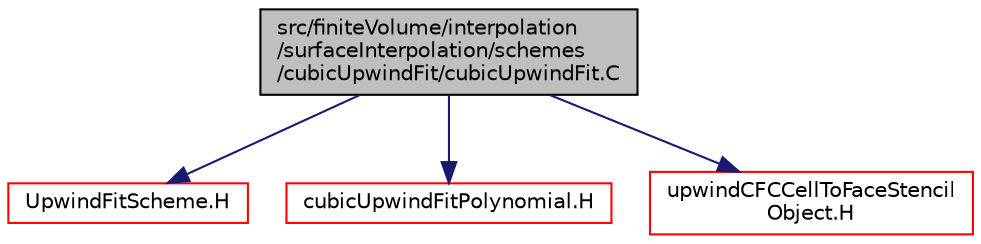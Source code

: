 digraph "src/finiteVolume/interpolation/surfaceInterpolation/schemes/cubicUpwindFit/cubicUpwindFit.C"
{
  bgcolor="transparent";
  edge [fontname="Helvetica",fontsize="10",labelfontname="Helvetica",labelfontsize="10"];
  node [fontname="Helvetica",fontsize="10",shape=record];
  Node1 [label="src/finiteVolume/interpolation\l/surfaceInterpolation/schemes\l/cubicUpwindFit/cubicUpwindFit.C",height=0.2,width=0.4,color="black", fillcolor="grey75", style="filled", fontcolor="black"];
  Node1 -> Node2 [color="midnightblue",fontsize="10",style="solid",fontname="Helvetica"];
  Node2 [label="UpwindFitScheme.H",height=0.2,width=0.4,color="red",URL="$a06141.html"];
  Node1 -> Node3 [color="midnightblue",fontsize="10",style="solid",fontname="Helvetica"];
  Node3 [label="cubicUpwindFitPolynomial.H",height=0.2,width=0.4,color="red",URL="$a06081.html"];
  Node1 -> Node4 [color="midnightblue",fontsize="10",style="solid",fontname="Helvetica"];
  Node4 [label="upwindCFCCellToFaceStencil\lObject.H",height=0.2,width=0.4,color="red",URL="$a05852.html"];
}
